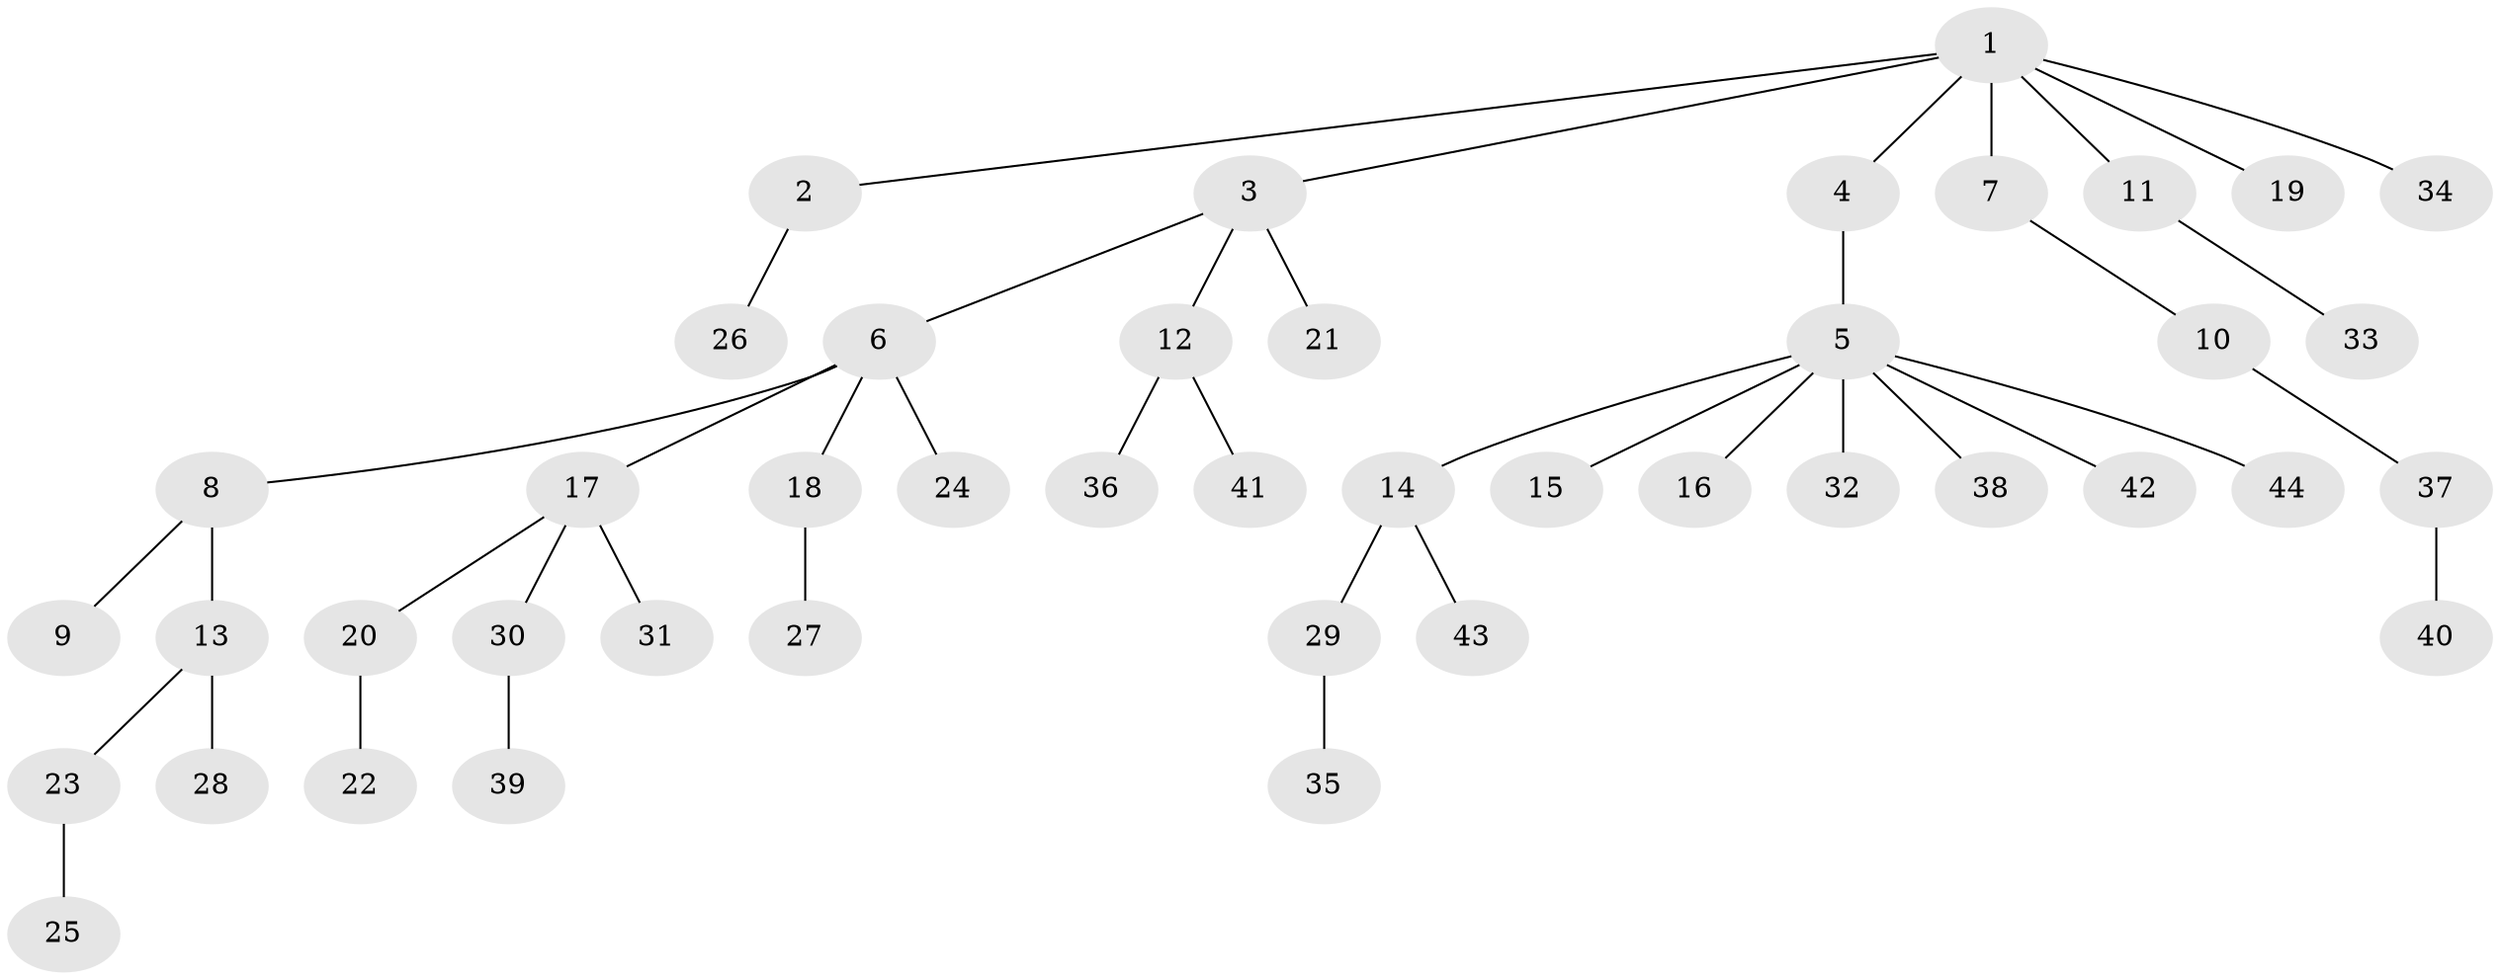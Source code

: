 // original degree distribution, {8: 0.0136986301369863, 3: 0.0547945205479452, 5: 0.0410958904109589, 2: 0.3287671232876712, 9: 0.0136986301369863, 4: 0.0547945205479452, 1: 0.4931506849315068}
// Generated by graph-tools (version 1.1) at 2025/51/03/04/25 22:51:40]
// undirected, 44 vertices, 43 edges
graph export_dot {
  node [color=gray90,style=filled];
  1;
  2;
  3;
  4;
  5;
  6;
  7;
  8;
  9;
  10;
  11;
  12;
  13;
  14;
  15;
  16;
  17;
  18;
  19;
  20;
  21;
  22;
  23;
  24;
  25;
  26;
  27;
  28;
  29;
  30;
  31;
  32;
  33;
  34;
  35;
  36;
  37;
  38;
  39;
  40;
  41;
  42;
  43;
  44;
  1 -- 2 [weight=1.0];
  1 -- 3 [weight=1.0];
  1 -- 4 [weight=1.0];
  1 -- 7 [weight=1.0];
  1 -- 11 [weight=1.0];
  1 -- 19 [weight=1.0];
  1 -- 34 [weight=1.0];
  2 -- 26 [weight=1.0];
  3 -- 6 [weight=1.0];
  3 -- 12 [weight=1.0];
  3 -- 21 [weight=1.0];
  4 -- 5 [weight=1.0];
  5 -- 14 [weight=1.0];
  5 -- 15 [weight=1.0];
  5 -- 16 [weight=1.0];
  5 -- 32 [weight=1.0];
  5 -- 38 [weight=1.0];
  5 -- 42 [weight=1.0];
  5 -- 44 [weight=1.0];
  6 -- 8 [weight=1.0];
  6 -- 17 [weight=1.0];
  6 -- 18 [weight=1.0];
  6 -- 24 [weight=1.0];
  7 -- 10 [weight=1.0];
  8 -- 9 [weight=1.0];
  8 -- 13 [weight=1.0];
  10 -- 37 [weight=2.0];
  11 -- 33 [weight=1.0];
  12 -- 36 [weight=1.0];
  12 -- 41 [weight=1.0];
  13 -- 23 [weight=1.0];
  13 -- 28 [weight=1.0];
  14 -- 29 [weight=1.0];
  14 -- 43 [weight=1.0];
  17 -- 20 [weight=1.0];
  17 -- 30 [weight=1.0];
  17 -- 31 [weight=1.0];
  18 -- 27 [weight=3.0];
  20 -- 22 [weight=1.0];
  23 -- 25 [weight=1.0];
  29 -- 35 [weight=1.0];
  30 -- 39 [weight=1.0];
  37 -- 40 [weight=1.0];
}
